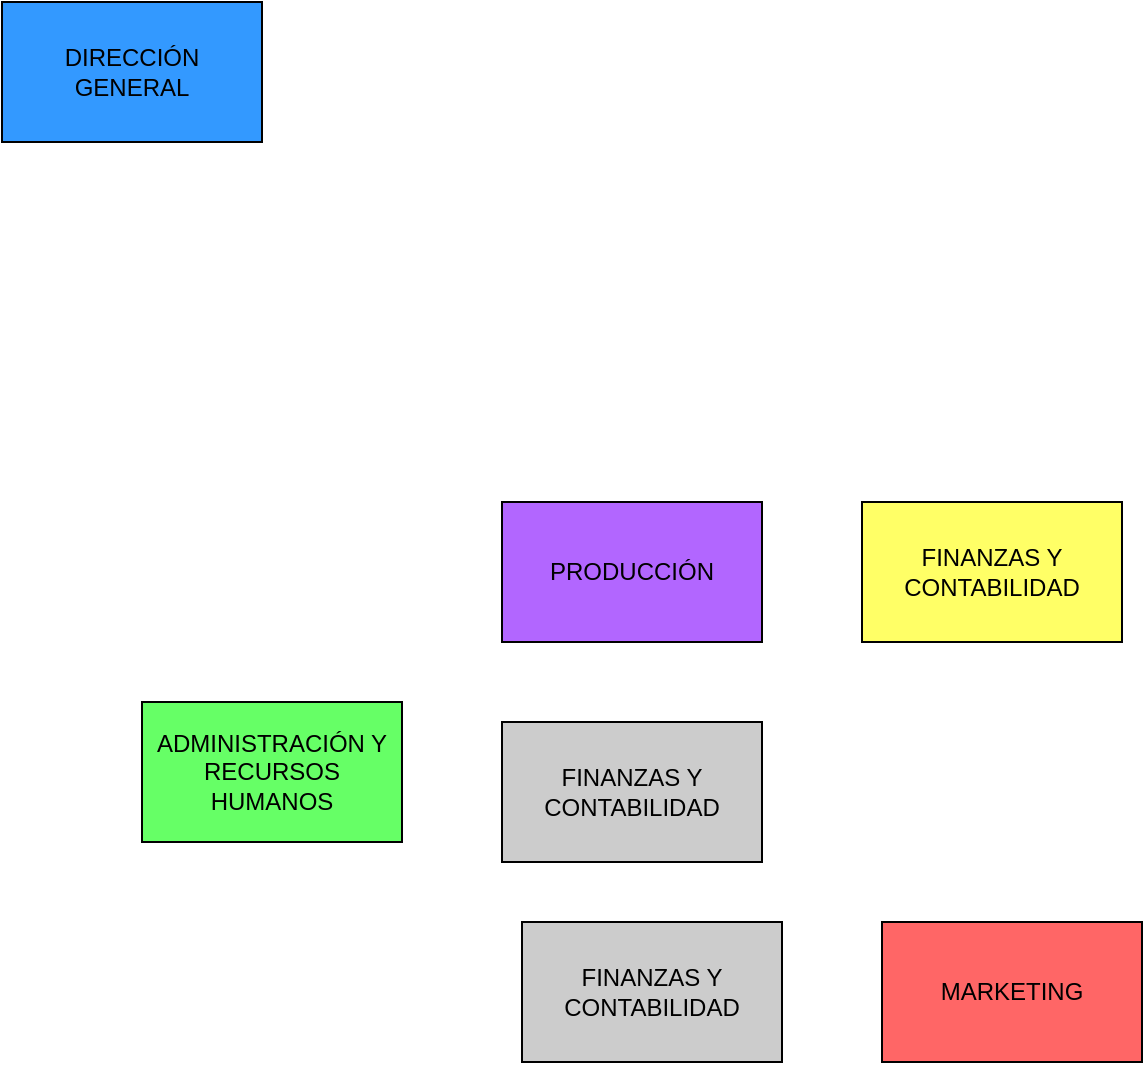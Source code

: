 <mxfile version="15.8.6" type="github">
  <diagram id="KJ0OMVQqvkp7y9awNzan" name="Page-1">
    <mxGraphModel dx="868" dy="468" grid="1" gridSize="10" guides="1" tooltips="1" connect="1" arrows="1" fold="1" page="1" pageScale="1" pageWidth="827" pageHeight="1169" math="0" shadow="0">
      <root>
        <mxCell id="0" />
        <mxCell id="1" parent="0" />
        <mxCell id="ZV6S64bWPlCg-hae5csx-1" value="DIRECCIÓN GENERAL" style="rounded=0;whiteSpace=wrap;html=1;fillColor=#3399FF;" parent="1" vertex="1">
          <mxGeometry x="60" y="80" width="130" height="70" as="geometry" />
        </mxCell>
        <mxCell id="ZV6S64bWPlCg-hae5csx-2" value="ADMINISTRACIÓN Y RECURSOS HUMANOS" style="rounded=0;whiteSpace=wrap;html=1;fillColor=#66FF66;" parent="1" vertex="1">
          <mxGeometry x="130" y="430" width="130" height="70" as="geometry" />
        </mxCell>
        <mxCell id="ZV6S64bWPlCg-hae5csx-3" value="PRODUCCIÓN" style="rounded=0;whiteSpace=wrap;html=1;fillColor=#B266FF;" parent="1" vertex="1">
          <mxGeometry x="310" y="330" width="130" height="70" as="geometry" />
        </mxCell>
        <mxCell id="ZV6S64bWPlCg-hae5csx-4" value="FINANZAS Y CONTABILIDAD" style="rounded=0;whiteSpace=wrap;html=1;fillColor=#CCCCCC;" parent="1" vertex="1">
          <mxGeometry x="310" y="440" width="130" height="70" as="geometry" />
        </mxCell>
        <mxCell id="ZV6S64bWPlCg-hae5csx-5" value="FINANZAS Y CONTABILIDAD" style="rounded=0;whiteSpace=wrap;html=1;fillColor=#FFFF66;" parent="1" vertex="1">
          <mxGeometry x="490" y="330" width="130" height="70" as="geometry" />
        </mxCell>
        <mxCell id="ZV6S64bWPlCg-hae5csx-6" value="MARKETING" style="rounded=0;whiteSpace=wrap;html=1;fillColor=#FF6666;" parent="1" vertex="1">
          <mxGeometry x="500" y="540" width="130" height="70" as="geometry" />
        </mxCell>
        <mxCell id="TraVC36YvjnlG2SvX83B-1" value="FINANZAS Y CONTABILIDAD" style="rounded=0;whiteSpace=wrap;html=1;fillColor=#CCCCCC;" vertex="1" parent="1">
          <mxGeometry x="320" y="540" width="130" height="70" as="geometry" />
        </mxCell>
      </root>
    </mxGraphModel>
  </diagram>
</mxfile>
